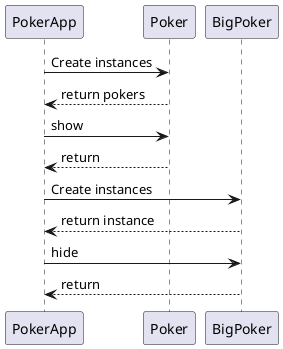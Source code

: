 @startuml
PokerApp -> Poker: Create instances
PokerApp <-- Poker: return pokers
PokerApp -> Poker: show
PokerApp <-- Poker: return

PokerApp -> BigPoker: Create instances
PokerApp <-- BigPoker: return instance
PokerApp -> BigPoker: hide
PokerApp <-- BigPoker: return
@enduml
